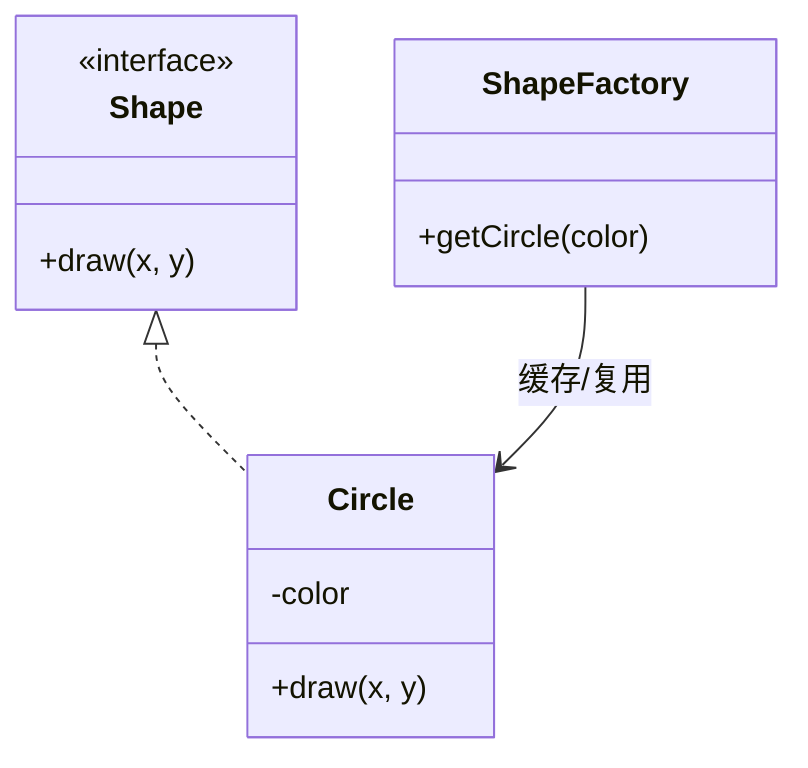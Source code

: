 classDiagram

class Shape {
  <<interface>>
  +draw(x, y)
}

class Circle {
  -color
  +draw(x, y)
}

class ShapeFactory {
  +getCircle(color)
}

Shape <|.. Circle
ShapeFactory --> Circle : 缓存/复用